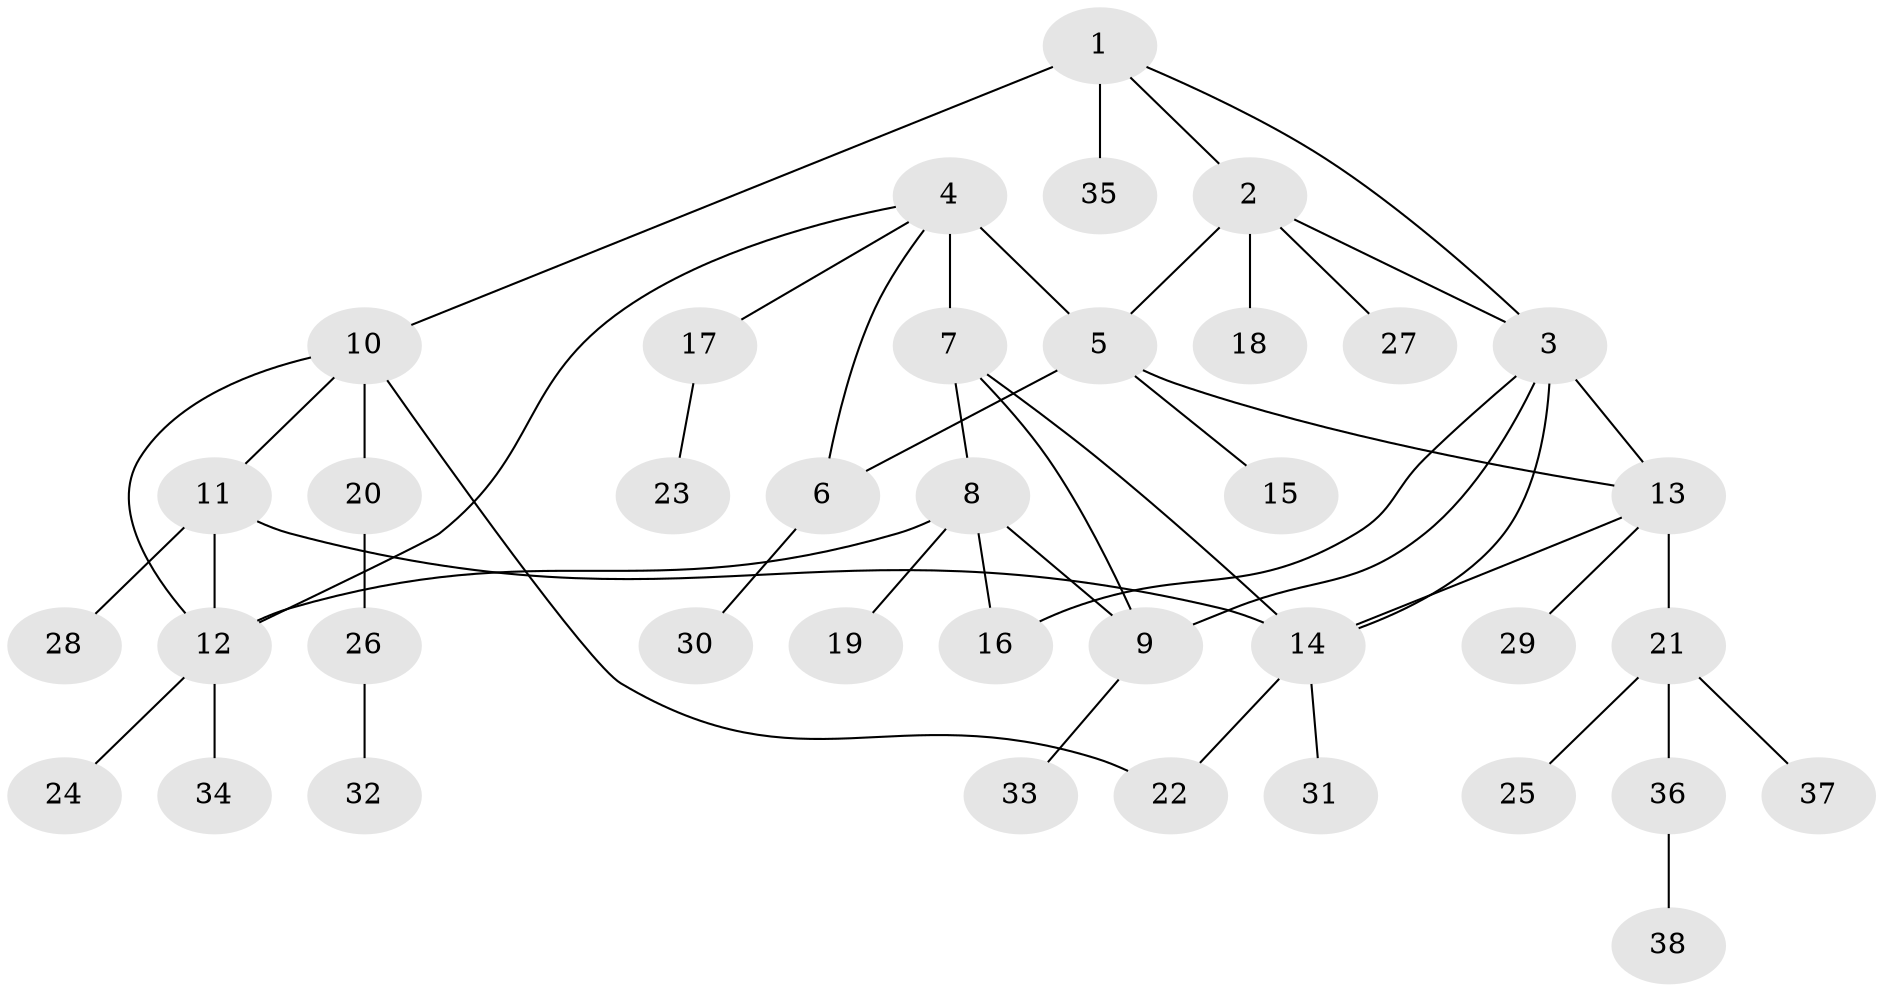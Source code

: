 // original degree distribution, {6: 0.041666666666666664, 8: 0.027777777777777776, 4: 0.05555555555555555, 5: 0.05555555555555555, 7: 0.041666666666666664, 2: 0.20833333333333334, 1: 0.5277777777777778, 3: 0.041666666666666664}
// Generated by graph-tools (version 1.1) at 2025/37/03/09/25 02:37:23]
// undirected, 38 vertices, 50 edges
graph export_dot {
graph [start="1"]
  node [color=gray90,style=filled];
  1;
  2;
  3;
  4;
  5;
  6;
  7;
  8;
  9;
  10;
  11;
  12;
  13;
  14;
  15;
  16;
  17;
  18;
  19;
  20;
  21;
  22;
  23;
  24;
  25;
  26;
  27;
  28;
  29;
  30;
  31;
  32;
  33;
  34;
  35;
  36;
  37;
  38;
  1 -- 2 [weight=1.0];
  1 -- 3 [weight=1.0];
  1 -- 10 [weight=1.0];
  1 -- 35 [weight=2.0];
  2 -- 3 [weight=1.0];
  2 -- 5 [weight=3.0];
  2 -- 18 [weight=1.0];
  2 -- 27 [weight=1.0];
  3 -- 9 [weight=1.0];
  3 -- 13 [weight=1.0];
  3 -- 14 [weight=1.0];
  3 -- 16 [weight=1.0];
  4 -- 5 [weight=1.0];
  4 -- 6 [weight=1.0];
  4 -- 7 [weight=4.0];
  4 -- 12 [weight=1.0];
  4 -- 17 [weight=1.0];
  5 -- 6 [weight=1.0];
  5 -- 13 [weight=1.0];
  5 -- 15 [weight=1.0];
  6 -- 30 [weight=1.0];
  7 -- 8 [weight=1.0];
  7 -- 9 [weight=1.0];
  7 -- 14 [weight=1.0];
  8 -- 9 [weight=1.0];
  8 -- 12 [weight=1.0];
  8 -- 16 [weight=1.0];
  8 -- 19 [weight=1.0];
  9 -- 33 [weight=1.0];
  10 -- 11 [weight=1.0];
  10 -- 12 [weight=1.0];
  10 -- 20 [weight=1.0];
  10 -- 22 [weight=1.0];
  11 -- 12 [weight=1.0];
  11 -- 14 [weight=1.0];
  11 -- 28 [weight=1.0];
  12 -- 24 [weight=1.0];
  12 -- 34 [weight=1.0];
  13 -- 14 [weight=1.0];
  13 -- 21 [weight=2.0];
  13 -- 29 [weight=1.0];
  14 -- 22 [weight=1.0];
  14 -- 31 [weight=1.0];
  17 -- 23 [weight=1.0];
  20 -- 26 [weight=1.0];
  21 -- 25 [weight=1.0];
  21 -- 36 [weight=1.0];
  21 -- 37 [weight=1.0];
  26 -- 32 [weight=1.0];
  36 -- 38 [weight=1.0];
}
